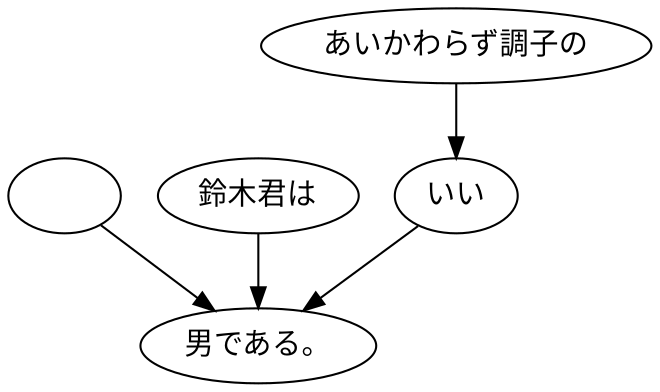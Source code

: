 digraph graph5290 {
	node0 [label="　"];
	node1 [label="鈴木君は"];
	node2 [label="あいかわらず調子の"];
	node3 [label="いい"];
	node4 [label="男である。"];
	node0 -> node4;
	node1 -> node4;
	node2 -> node3;
	node3 -> node4;
}

